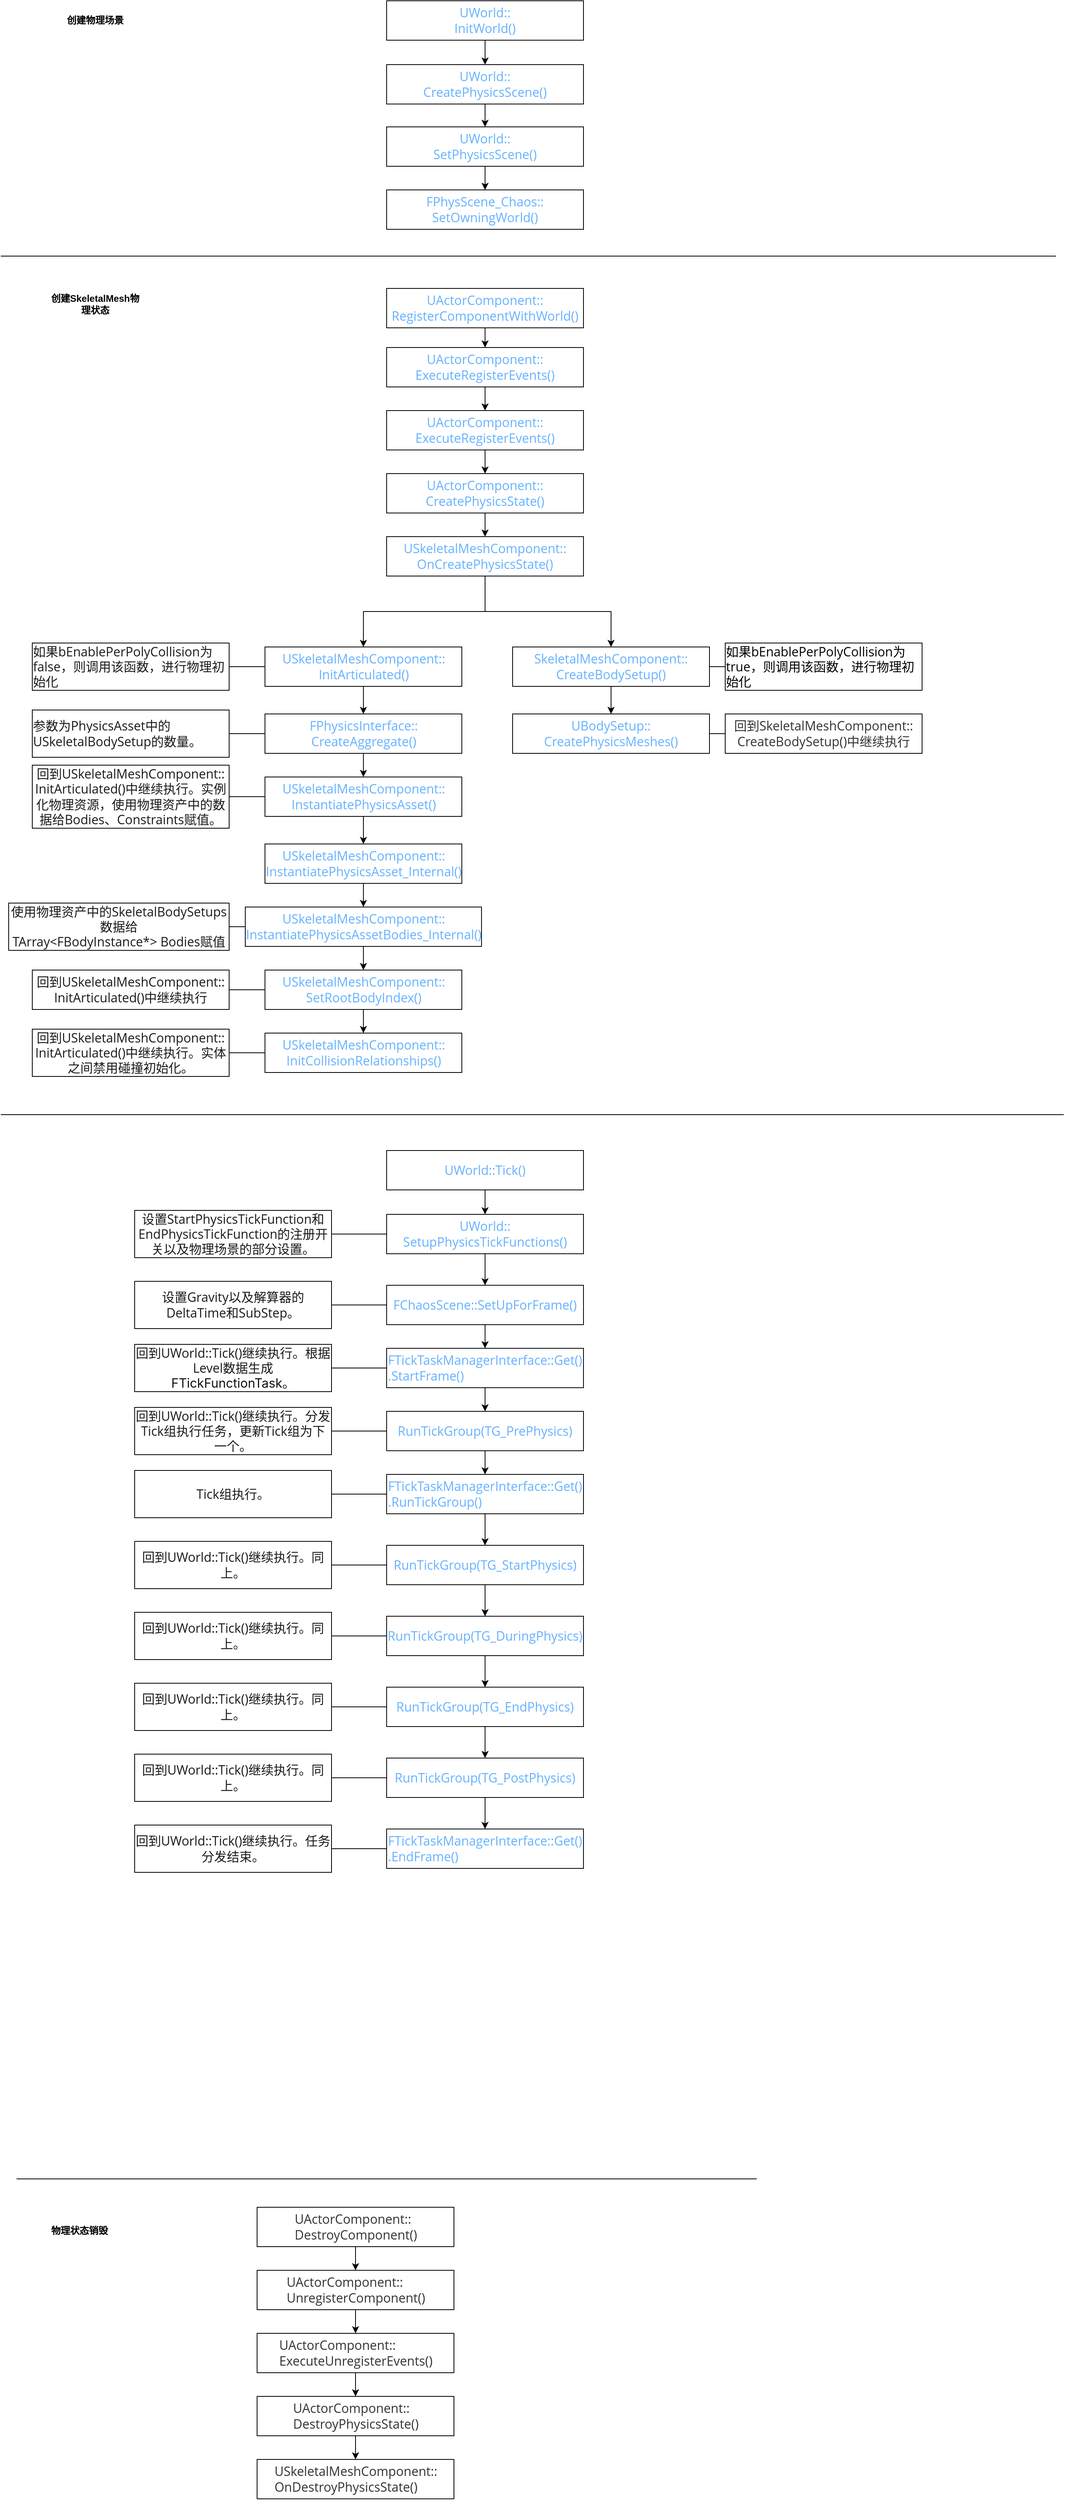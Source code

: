 <mxfile version="20.3.0" type="device"><diagram id="4QJ-qWupNC74GznjWMKf" name="第 1 页"><mxGraphModel dx="1673" dy="2187" grid="1" gridSize="10" guides="1" tooltips="1" connect="1" arrows="1" fold="1" page="1" pageScale="1" pageWidth="827" pageHeight="1169" math="0" shadow="0"><root><mxCell id="0"/><mxCell id="1" parent="0"/><mxCell id="AqJ5QSYFtJOBtOSF8PDv-22" style="edgeStyle=orthogonalEdgeStyle;rounded=0;orthogonalLoop=1;jettySize=auto;html=1;exitX=0.5;exitY=1;exitDx=0;exitDy=0;fontColor=#66B2FF;" parent="1" source="AqJ5QSYFtJOBtOSF8PDv-6" target="AqJ5QSYFtJOBtOSF8PDv-7" edge="1"><mxGeometry relative="1" as="geometry"/></mxCell><mxCell id="AqJ5QSYFtJOBtOSF8PDv-6" value="&lt;span style=&quot;box-sizing: border-box; font-family: &amp;quot;Open Sans&amp;quot;, &amp;quot;Clear Sans&amp;quot;, &amp;quot;Helvetica Neue&amp;quot;, Helvetica, Arial, sans-serif; font-size: 16px; orphans: 4; background-color: rgb(255, 255, 255);&quot; class=&quot;md-plain md-expand&quot;&gt;UActorComponent::&lt;/span&gt;&lt;span style=&quot;box-sizing: border-box; font-family: &amp;quot;Open Sans&amp;quot;, &amp;quot;Clear Sans&amp;quot;, &amp;quot;Helvetica Neue&amp;quot;, Helvetica, Arial, sans-serif; font-size: 16px; orphans: 4; background-color: rgb(255, 255, 255);&quot; class=&quot;md-softbreak&quot;&gt;&lt;br&gt;&lt;/span&gt;&lt;span style=&quot;box-sizing: border-box; font-family: &amp;quot;Open Sans&amp;quot;, &amp;quot;Clear Sans&amp;quot;, &amp;quot;Helvetica Neue&amp;quot;, Helvetica, Arial, sans-serif; font-size: 16px; orphans: 4; background-color: rgb(255, 255, 255);&quot; class=&quot;md-plain md-expand&quot;&gt;RegisterComponentWithWorld()&lt;/span&gt;" style="rounded=0;html=1;whiteSpace=wrap;align=center;fontColor=#66B2FF;" parent="1" vertex="1"><mxGeometry x="500" y="25" width="250" height="50" as="geometry"/></mxCell><mxCell id="AqJ5QSYFtJOBtOSF8PDv-23" style="edgeStyle=orthogonalEdgeStyle;rounded=0;orthogonalLoop=1;jettySize=auto;html=1;exitX=0.5;exitY=1;exitDx=0;exitDy=0;fontColor=#66B2FF;" parent="1" source="AqJ5QSYFtJOBtOSF8PDv-7" target="AqJ5QSYFtJOBtOSF8PDv-8" edge="1"><mxGeometry relative="1" as="geometry"/></mxCell><mxCell id="AqJ5QSYFtJOBtOSF8PDv-7" value="&lt;div style=&quot;orphans: 4;&quot;&gt;&lt;span style=&quot;background-color: initial; font-size: 16px;&quot;&gt;&lt;font face=&quot;Open Sans, Clear Sans, Helvetica Neue, Helvetica, Arial, sans-serif&quot;&gt;UActorComponent::&lt;/font&gt;&lt;/span&gt;&lt;/div&gt;&lt;div style=&quot;orphans: 4;&quot;&gt;&lt;span style=&quot;font-family: &amp;quot;Open Sans&amp;quot;, &amp;quot;Clear Sans&amp;quot;, &amp;quot;Helvetica Neue&amp;quot;, Helvetica, Arial, sans-serif; background-color: initial; font-size: 16px;&quot;&gt;ExecuteRegisterEvents()&lt;/span&gt;&lt;/div&gt;" style="rounded=0;html=1;whiteSpace=wrap;align=center;fontColor=#66B2FF;" parent="1" vertex="1"><mxGeometry x="500" y="100" width="250" height="50" as="geometry"/></mxCell><mxCell id="AqJ5QSYFtJOBtOSF8PDv-24" style="edgeStyle=orthogonalEdgeStyle;rounded=0;orthogonalLoop=1;jettySize=auto;html=1;exitX=0.5;exitY=1;exitDx=0;exitDy=0;fontColor=#66B2FF;" parent="1" source="AqJ5QSYFtJOBtOSF8PDv-8" target="AqJ5QSYFtJOBtOSF8PDv-10" edge="1"><mxGeometry relative="1" as="geometry"/></mxCell><mxCell id="AqJ5QSYFtJOBtOSF8PDv-8" value="&lt;div style=&quot;orphans: 4;&quot;&gt;&lt;span style=&quot;background-color: initial; font-size: 16px;&quot;&gt;&lt;font face=&quot;Open Sans, Clear Sans, Helvetica Neue, Helvetica, Arial, sans-serif&quot;&gt;UActorComponent::&lt;/font&gt;&lt;/span&gt;&lt;/div&gt;&lt;div style=&quot;orphans: 4;&quot;&gt;&lt;span style=&quot;font-family: &amp;quot;Open Sans&amp;quot;, &amp;quot;Clear Sans&amp;quot;, &amp;quot;Helvetica Neue&amp;quot;, Helvetica, Arial, sans-serif; background-color: initial; font-size: 16px;&quot;&gt;ExecuteRegisterEvents()&lt;/span&gt;&lt;/div&gt;" style="rounded=0;html=1;whiteSpace=wrap;align=center;fontColor=#66B2FF;" parent="1" vertex="1"><mxGeometry x="500" y="180" width="250" height="50" as="geometry"/></mxCell><mxCell id="AqJ5QSYFtJOBtOSF8PDv-27" style="edgeStyle=orthogonalEdgeStyle;rounded=0;orthogonalLoop=1;jettySize=auto;html=1;exitX=0.5;exitY=1;exitDx=0;exitDy=0;fontColor=#66B2FF;" parent="1" source="AqJ5QSYFtJOBtOSF8PDv-9" target="AqJ5QSYFtJOBtOSF8PDv-76" edge="1"><mxGeometry relative="1" as="geometry"/></mxCell><mxCell id="AqJ5QSYFtJOBtOSF8PDv-48" style="edgeStyle=none;rounded=0;orthogonalLoop=1;jettySize=auto;html=1;exitX=0;exitY=0.5;exitDx=0;exitDy=0;entryX=1;entryY=0.5;entryDx=0;entryDy=0;endArrow=none;endFill=0;" parent="1" source="AqJ5QSYFtJOBtOSF8PDv-9" target="AqJ5QSYFtJOBtOSF8PDv-74" edge="1"><mxGeometry relative="1" as="geometry"><mxPoint x="70" y="505" as="targetPoint"/></mxGeometry></mxCell><mxCell id="AqJ5QSYFtJOBtOSF8PDv-9" value="&lt;div style=&quot;orphans: 4;&quot;&gt;&lt;font face=&quot;Open Sans, Clear Sans, Helvetica Neue, Helvetica, Arial, sans-serif&quot;&gt;&lt;span style=&quot;font-size: 16px;&quot;&gt;USkeletalMeshComponent::&lt;/span&gt;&lt;/font&gt;&lt;/div&gt;&lt;div style=&quot;orphans: 4;&quot;&gt;&lt;span style=&quot;font-size: 16px; font-family: &amp;quot;Open Sans&amp;quot;, &amp;quot;Clear Sans&amp;quot;, &amp;quot;Helvetica Neue&amp;quot;, Helvetica, Arial, sans-serif; background-color: initial;&quot;&gt;InitArticulated()&lt;/span&gt;&lt;/div&gt;" style="rounded=0;html=1;strokeColor=default;fillColor=default;whiteSpace=wrap;align=center;fontColor=#66B2FF;" parent="1" vertex="1"><mxGeometry x="345.5" y="480" width="250" height="50" as="geometry"/></mxCell><mxCell id="AqJ5QSYFtJOBtOSF8PDv-25" style="edgeStyle=orthogonalEdgeStyle;rounded=0;orthogonalLoop=1;jettySize=auto;html=1;exitX=0.5;exitY=1;exitDx=0;exitDy=0;fontColor=#66B2FF;" parent="1" source="AqJ5QSYFtJOBtOSF8PDv-10" target="AqJ5QSYFtJOBtOSF8PDv-11" edge="1"><mxGeometry relative="1" as="geometry"/></mxCell><mxCell id="AqJ5QSYFtJOBtOSF8PDv-10" value="&lt;div style=&quot;orphans: 4;&quot;&gt;&lt;font face=&quot;Open Sans, Clear Sans, Helvetica Neue, Helvetica, Arial, sans-serif&quot;&gt;&lt;span style=&quot;font-size: 16px;&quot;&gt;UActorComponent::&lt;/span&gt;&lt;/font&gt;&lt;/div&gt;&lt;div style=&quot;orphans: 4;&quot;&gt;&lt;span style=&quot;font-size: 16px; font-family: &amp;quot;Open Sans&amp;quot;, &amp;quot;Clear Sans&amp;quot;, &amp;quot;Helvetica Neue&amp;quot;, Helvetica, Arial, sans-serif; background-color: initial;&quot;&gt;CreatePhysicsState()&lt;/span&gt;&lt;/div&gt;" style="rounded=0;html=1;strokeColor=default;fillColor=default;whiteSpace=wrap;align=center;fontColor=#66B2FF;" parent="1" vertex="1"><mxGeometry x="500" y="260" width="250" height="50" as="geometry"/></mxCell><mxCell id="AqJ5QSYFtJOBtOSF8PDv-51" style="edgeStyle=orthogonalEdgeStyle;rounded=0;orthogonalLoop=1;jettySize=auto;html=1;exitX=0.5;exitY=1;exitDx=0;exitDy=0;endArrow=classic;endFill=1;" parent="1" source="AqJ5QSYFtJOBtOSF8PDv-11" target="AqJ5QSYFtJOBtOSF8PDv-49" edge="1"><mxGeometry relative="1" as="geometry"/></mxCell><mxCell id="AqJ5QSYFtJOBtOSF8PDv-52" style="edgeStyle=orthogonalEdgeStyle;rounded=0;orthogonalLoop=1;jettySize=auto;html=1;exitX=0.5;exitY=1;exitDx=0;exitDy=0;endArrow=classic;endFill=1;" parent="1" source="AqJ5QSYFtJOBtOSF8PDv-11" target="AqJ5QSYFtJOBtOSF8PDv-9" edge="1"><mxGeometry relative="1" as="geometry"/></mxCell><mxCell id="AqJ5QSYFtJOBtOSF8PDv-11" value="&lt;div style=&quot;orphans: 4;&quot;&gt;&lt;font face=&quot;Open Sans, Clear Sans, Helvetica Neue, Helvetica, Arial, sans-serif&quot;&gt;&lt;span style=&quot;font-size: 16px;&quot;&gt;USkeletalMeshComponent::&lt;/span&gt;&lt;/font&gt;&lt;/div&gt;&lt;div style=&quot;orphans: 4;&quot;&gt;&lt;span style=&quot;font-size: 16px; font-family: &amp;quot;Open Sans&amp;quot;, &amp;quot;Clear Sans&amp;quot;, &amp;quot;Helvetica Neue&amp;quot;, Helvetica, Arial, sans-serif; background-color: initial;&quot;&gt;OnCreatePhysicsState()&lt;/span&gt;&lt;/div&gt;" style="rounded=0;html=1;strokeColor=default;fillColor=default;whiteSpace=wrap;labelPosition=center;verticalLabelPosition=middle;align=center;verticalAlign=middle;fontColor=#66B2FF;" parent="1" vertex="1"><mxGeometry x="500" y="340" width="250" height="50" as="geometry"/></mxCell><mxCell id="AqJ5QSYFtJOBtOSF8PDv-12" value="&lt;div style=&quot;orphans: 4;&quot;&gt;&lt;span style=&quot;background-color: initial; font-size: 16px;&quot;&gt;&lt;font face=&quot;Open Sans, Clear Sans, Helvetica Neue, Helvetica, Arial, sans-serif&quot;&gt;USkeletalMeshComponent::&lt;/font&gt;&lt;/span&gt;&lt;/div&gt;&lt;div style=&quot;orphans: 4;&quot;&gt;&lt;span style=&quot;background-color: initial; font-size: 16px;&quot;&gt;&lt;font face=&quot;Open Sans, Clear Sans, Helvetica Neue, Helvetica, Arial, sans-serif&quot;&gt;InstantiatePhysicsAsset&lt;/font&gt;&lt;/span&gt;&lt;span style=&quot;background-color: initial; font-family: &amp;quot;Open Sans&amp;quot;, &amp;quot;Clear Sans&amp;quot;, &amp;quot;Helvetica Neue&amp;quot;, Helvetica, Arial, sans-serif; font-size: 16px;&quot;&gt;()&lt;/span&gt;&lt;/div&gt;" style="rounded=0;html=1;strokeColor=default;fillColor=default;whiteSpace=wrap;align=center;fontColor=#66B2FF;" parent="1" vertex="1"><mxGeometry x="345.5" y="645" width="250" height="50" as="geometry"/></mxCell><mxCell id="AqJ5QSYFtJOBtOSF8PDv-31" style="rounded=0;orthogonalLoop=1;jettySize=auto;html=1;exitX=0;exitY=0.5;exitDx=0;exitDy=0;endArrow=none;endFill=0;" parent="1" source="AqJ5QSYFtJOBtOSF8PDv-13" target="AqJ5QSYFtJOBtOSF8PDv-21" edge="1"><mxGeometry relative="1" as="geometry"/></mxCell><mxCell id="AqJ5QSYFtJOBtOSF8PDv-13" value="&lt;div style=&quot;orphans: 4;&quot;&gt;&lt;font face=&quot;Open Sans, Clear Sans, Helvetica Neue, Helvetica, Arial, sans-serif&quot;&gt;&lt;span style=&quot;font-size: 16px;&quot;&gt;USkeletalMeshComponent::&lt;/span&gt;&lt;/font&gt;&lt;/div&gt;&lt;div style=&quot;orphans: 4;&quot;&gt;&lt;font face=&quot;Open Sans, Clear Sans, Helvetica Neue, Helvetica, Arial, sans-serif&quot;&gt;&lt;span style=&quot;font-size: 16px;&quot;&gt;InitCollisionRelationships()&lt;/span&gt;&lt;/font&gt;&lt;br&gt;&lt;/div&gt;" style="rounded=0;html=1;strokeColor=default;fillColor=default;whiteSpace=wrap;align=center;fontColor=#66B2FF;" parent="1" vertex="1"><mxGeometry x="345.5" y="970" width="250" height="50" as="geometry"/></mxCell><mxCell id="AqJ5QSYFtJOBtOSF8PDv-29" style="edgeStyle=orthogonalEdgeStyle;rounded=0;orthogonalLoop=1;jettySize=auto;html=1;exitX=0.5;exitY=1;exitDx=0;exitDy=0;fontColor=#66B2FF;" parent="1" source="AqJ5QSYFtJOBtOSF8PDv-14" target="AqJ5QSYFtJOBtOSF8PDv-13" edge="1"><mxGeometry relative="1" as="geometry"/></mxCell><mxCell id="AqJ5QSYFtJOBtOSF8PDv-30" style="rounded=0;orthogonalLoop=1;jettySize=auto;html=1;exitX=0;exitY=0.5;exitDx=0;exitDy=0;endArrow=none;endFill=0;" parent="1" source="AqJ5QSYFtJOBtOSF8PDv-14" target="AqJ5QSYFtJOBtOSF8PDv-19" edge="1"><mxGeometry relative="1" as="geometry"/></mxCell><mxCell id="AqJ5QSYFtJOBtOSF8PDv-14" value="&lt;div style=&quot;orphans: 4;&quot;&gt;&lt;font face=&quot;Open Sans, Clear Sans, Helvetica Neue, Helvetica, Arial, sans-serif&quot;&gt;&lt;span style=&quot;font-size: 16px;&quot;&gt;USkeletalMeshComponent::&lt;/span&gt;&lt;/font&gt;&lt;/div&gt;&lt;div style=&quot;orphans: 4;&quot;&gt;&lt;font face=&quot;Open Sans, Clear Sans, Helvetica Neue, Helvetica, Arial, sans-serif&quot;&gt;&lt;span style=&quot;font-size: 16px;&quot;&gt;SetRootBodyIndex()&lt;/span&gt;&lt;/font&gt;&lt;br&gt;&lt;/div&gt;" style="rounded=0;html=1;strokeColor=default;fillColor=default;whiteSpace=wrap;align=center;fontColor=#66B2FF;" parent="1" vertex="1"><mxGeometry x="345.5" y="890" width="250" height="50" as="geometry"/></mxCell><mxCell id="AqJ5QSYFtJOBtOSF8PDv-19" value="&lt;span style=&quot;orphans: 4; text-align: start; background-color: initial;&quot;&gt;&lt;font style=&quot;&quot; face=&quot;Open Sans, Clear Sans, Helvetica Neue, Helvetica, Arial, sans-serif&quot;&gt;&lt;span style=&quot;font-size: 16px;&quot;&gt;回到USkeletalMeshComponent::&lt;br&gt;InitArticulated()&lt;/span&gt;&lt;/font&gt;&lt;/span&gt;&lt;span style=&quot;orphans: 4; text-align: start; background-color: initial; font-size: 16px; font-family: &amp;quot;Open Sans&amp;quot;, &amp;quot;Clear Sans&amp;quot;, &amp;quot;Helvetica Neue&amp;quot;, Helvetica, Arial, sans-serif;&quot;&gt;中继续执行&lt;/span&gt;" style="rounded=0;whiteSpace=wrap;html=1;fontColor=#1A1A1A;" parent="1" vertex="1"><mxGeometry x="50" y="890" width="250" height="50" as="geometry"/></mxCell><mxCell id="AqJ5QSYFtJOBtOSF8PDv-21" value="&lt;span style=&quot;orphans: 4; text-align: start; background-color: initial;&quot;&gt;&lt;font style=&quot;&quot; face=&quot;Open Sans, Clear Sans, Helvetica Neue, Helvetica, Arial, sans-serif&quot;&gt;&lt;span style=&quot;font-size: 16px;&quot;&gt;回到USkeletalMeshComponent::&lt;br&gt;InitArticulated()&lt;/span&gt;&lt;/font&gt;&lt;/span&gt;&lt;span style=&quot;orphans: 4; text-align: start; background-color: initial; font-size: 16px; font-family: &amp;quot;Open Sans&amp;quot;, &amp;quot;Clear Sans&amp;quot;, &amp;quot;Helvetica Neue&amp;quot;, Helvetica, Arial, sans-serif;&quot;&gt;中继续执行。实体之间禁用碰撞初始化。&lt;/span&gt;" style="rounded=0;whiteSpace=wrap;html=1;fontColor=#1A1A1A;" parent="1" vertex="1"><mxGeometry x="50" y="965" width="250" height="60" as="geometry"/></mxCell><mxCell id="AqJ5QSYFtJOBtOSF8PDv-32" value="创建SkeletalMesh物理状态" style="text;html=1;strokeColor=none;fillColor=none;align=center;verticalAlign=middle;whiteSpace=wrap;rounded=0;fontStyle=1" parent="1" vertex="1"><mxGeometry x="70" y="25" width="120" height="40" as="geometry"/></mxCell><mxCell id="AqJ5QSYFtJOBtOSF8PDv-34" value="" style="line;strokeWidth=1;fillColor=none;align=left;verticalAlign=middle;spacingTop=-1;spacingLeft=3;spacingRight=3;rotatable=0;labelPosition=right;points=[];portConstraint=eastwest;strokeColor=inherit;labelBackgroundColor=none;" parent="1" vertex="1"><mxGeometry x="30" y="2420" width="940" height="8" as="geometry"/></mxCell><mxCell id="AqJ5QSYFtJOBtOSF8PDv-41" style="edgeStyle=none;rounded=0;orthogonalLoop=1;jettySize=auto;html=1;exitX=0.5;exitY=1;exitDx=0;exitDy=0;endArrow=classic;endFill=1;" parent="1" source="AqJ5QSYFtJOBtOSF8PDv-35" target="AqJ5QSYFtJOBtOSF8PDv-36" edge="1"><mxGeometry relative="1" as="geometry"/></mxCell><mxCell id="AqJ5QSYFtJOBtOSF8PDv-35" value="&lt;div style=&quot;orphans: 4; text-align: start;&quot;&gt;&lt;font face=&quot;Open Sans, Clear Sans, Helvetica Neue, Helvetica, Arial, sans-serif&quot; color=&quot;#333333&quot;&gt;&lt;span style=&quot;font-size: 16px;&quot;&gt;UActorComponent::&lt;/span&gt;&lt;/font&gt;&lt;/div&gt;&lt;div style=&quot;orphans: 4; text-align: start;&quot;&gt;&lt;font face=&quot;Open Sans, Clear Sans, Helvetica Neue, Helvetica, Arial, sans-serif&quot; color=&quot;#333333&quot;&gt;&lt;span style=&quot;font-size: 16px;&quot;&gt;DestroyComponent()&lt;/span&gt;&lt;/font&gt;&lt;br&gt;&lt;/div&gt;" style="rounded=0;html=1;strokeColor=default;fillColor=default;whiteSpace=wrap;" parent="1" vertex="1"><mxGeometry x="335.5" y="2460" width="250" height="50" as="geometry"/></mxCell><mxCell id="AqJ5QSYFtJOBtOSF8PDv-42" style="edgeStyle=none;rounded=0;orthogonalLoop=1;jettySize=auto;html=1;exitX=0.5;exitY=1;exitDx=0;exitDy=0;entryX=0.5;entryY=0;entryDx=0;entryDy=0;endArrow=classic;endFill=1;" parent="1" source="AqJ5QSYFtJOBtOSF8PDv-36" target="AqJ5QSYFtJOBtOSF8PDv-38" edge="1"><mxGeometry relative="1" as="geometry"/></mxCell><mxCell id="AqJ5QSYFtJOBtOSF8PDv-36" value="&lt;div style=&quot;orphans: 4; text-align: start;&quot;&gt;&lt;font face=&quot;Open Sans, Clear Sans, Helvetica Neue, Helvetica, Arial, sans-serif&quot; color=&quot;#333333&quot;&gt;&lt;span style=&quot;font-size: 16px;&quot;&gt;UActorComponent::&lt;/span&gt;&lt;/font&gt;&lt;/div&gt;&lt;div style=&quot;orphans: 4; text-align: start;&quot;&gt;&lt;font face=&quot;Open Sans, Clear Sans, Helvetica Neue, Helvetica, Arial, sans-serif&quot; color=&quot;#333333&quot;&gt;&lt;span style=&quot;font-size: 16px;&quot;&gt;UnregisterComponent()&lt;/span&gt;&lt;/font&gt;&lt;br&gt;&lt;/div&gt;" style="rounded=0;html=1;strokeColor=default;fillColor=default;whiteSpace=wrap;" parent="1" vertex="1"><mxGeometry x="335.5" y="2540" width="250" height="50" as="geometry"/></mxCell><mxCell id="AqJ5QSYFtJOBtOSF8PDv-44" style="edgeStyle=none;rounded=0;orthogonalLoop=1;jettySize=auto;html=1;exitX=0.5;exitY=1;exitDx=0;exitDy=0;entryX=0.5;entryY=0;entryDx=0;entryDy=0;endArrow=classic;endFill=1;" parent="1" source="AqJ5QSYFtJOBtOSF8PDv-37" target="AqJ5QSYFtJOBtOSF8PDv-39" edge="1"><mxGeometry relative="1" as="geometry"/></mxCell><mxCell id="AqJ5QSYFtJOBtOSF8PDv-37" value="&lt;div style=&quot;orphans: 4; text-align: start;&quot;&gt;&lt;font face=&quot;Open Sans, Clear Sans, Helvetica Neue, Helvetica, Arial, sans-serif&quot; color=&quot;#333333&quot;&gt;&lt;span style=&quot;font-size: 16px;&quot;&gt;UActorComponent::&lt;/span&gt;&lt;/font&gt;&lt;/div&gt;&lt;div style=&quot;orphans: 4; text-align: start;&quot;&gt;&lt;font face=&quot;Open Sans, Clear Sans, Helvetica Neue, Helvetica, Arial, sans-serif&quot; color=&quot;#333333&quot;&gt;&lt;span style=&quot;font-size: 16px;&quot;&gt;DestroyPhysicsState()&lt;/span&gt;&lt;/font&gt;&lt;br&gt;&lt;/div&gt;" style="rounded=0;html=1;strokeColor=default;fillColor=default;whiteSpace=wrap;" parent="1" vertex="1"><mxGeometry x="335.5" y="2700" width="250" height="50" as="geometry"/></mxCell><mxCell id="AqJ5QSYFtJOBtOSF8PDv-43" style="edgeStyle=none;rounded=0;orthogonalLoop=1;jettySize=auto;html=1;exitX=0.5;exitY=1;exitDx=0;exitDy=0;endArrow=classic;endFill=1;" parent="1" source="AqJ5QSYFtJOBtOSF8PDv-38" target="AqJ5QSYFtJOBtOSF8PDv-37" edge="1"><mxGeometry relative="1" as="geometry"/></mxCell><mxCell id="AqJ5QSYFtJOBtOSF8PDv-38" value="&lt;div style=&quot;orphans: 4; text-align: start;&quot;&gt;&lt;font face=&quot;Open Sans, Clear Sans, Helvetica Neue, Helvetica, Arial, sans-serif&quot; color=&quot;#333333&quot;&gt;&lt;span style=&quot;font-size: 16px;&quot;&gt;UActorComponent::&lt;/span&gt;&lt;/font&gt;&lt;/div&gt;&lt;div style=&quot;orphans: 4; text-align: start;&quot;&gt;&lt;font face=&quot;Open Sans, Clear Sans, Helvetica Neue, Helvetica, Arial, sans-serif&quot; color=&quot;#333333&quot;&gt;&lt;span style=&quot;font-size: 16px;&quot;&gt;ExecuteUnregisterEvents()&lt;/span&gt;&lt;/font&gt;&lt;br&gt;&lt;/div&gt;" style="rounded=0;html=1;strokeColor=default;fillColor=default;whiteSpace=wrap;" parent="1" vertex="1"><mxGeometry x="335.5" y="2620" width="250" height="50" as="geometry"/></mxCell><mxCell id="AqJ5QSYFtJOBtOSF8PDv-39" value="&lt;div style=&quot;orphans: 4; text-align: start;&quot;&gt;&lt;font face=&quot;Open Sans, Clear Sans, Helvetica Neue, Helvetica, Arial, sans-serif&quot; color=&quot;#333333&quot;&gt;&lt;span style=&quot;font-size: 16px;&quot;&gt;USkeletalMeshComponent::&lt;/span&gt;&lt;/font&gt;&lt;/div&gt;&lt;div style=&quot;orphans: 4; text-align: start;&quot;&gt;&lt;font face=&quot;Open Sans, Clear Sans, Helvetica Neue, Helvetica, Arial, sans-serif&quot; color=&quot;#333333&quot;&gt;&lt;span style=&quot;font-size: 16px;&quot;&gt;OnDestroyPhysicsState()&lt;/span&gt;&lt;/font&gt;&lt;br&gt;&lt;/div&gt;" style="rounded=0;html=1;strokeColor=default;fillColor=default;whiteSpace=wrap;" parent="1" vertex="1"><mxGeometry x="335.5" y="2780" width="250" height="50" as="geometry"/></mxCell><mxCell id="AqJ5QSYFtJOBtOSF8PDv-45" value="物理状态销毁" style="text;html=1;strokeColor=none;fillColor=none;align=center;verticalAlign=middle;whiteSpace=wrap;rounded=0;fontStyle=1" parent="1" vertex="1"><mxGeometry x="50" y="2470" width="120" height="40" as="geometry"/></mxCell><mxCell id="AqJ5QSYFtJOBtOSF8PDv-55" style="edgeStyle=orthogonalEdgeStyle;rounded=0;orthogonalLoop=1;jettySize=auto;html=1;exitX=0.5;exitY=1;exitDx=0;exitDy=0;entryX=0.5;entryY=0;entryDx=0;entryDy=0;endArrow=classic;endFill=1;fontColor=#66B2FF;" parent="1" source="AqJ5QSYFtJOBtOSF8PDv-49" target="AqJ5QSYFtJOBtOSF8PDv-53" edge="1"><mxGeometry relative="1" as="geometry"/></mxCell><mxCell id="AqJ5QSYFtJOBtOSF8PDv-58" style="edgeStyle=none;rounded=0;orthogonalLoop=1;jettySize=auto;html=1;exitX=1;exitY=0.5;exitDx=0;exitDy=0;endArrow=none;endFill=0;" parent="1" source="AqJ5QSYFtJOBtOSF8PDv-49" target="AqJ5QSYFtJOBtOSF8PDv-75" edge="1"><mxGeometry relative="1" as="geometry"><mxPoint x="930" y="505" as="targetPoint"/></mxGeometry></mxCell><mxCell id="AqJ5QSYFtJOBtOSF8PDv-49" value="&lt;div style=&quot;orphans: 4;&quot;&gt;&lt;font face=&quot;Open Sans, Clear Sans, Helvetica Neue, Helvetica, Arial, sans-serif&quot;&gt;&lt;span style=&quot;font-size: 16px;&quot;&gt;SkeletalMeshComponent::&lt;/span&gt;&lt;/font&gt;&lt;/div&gt;&lt;div style=&quot;orphans: 4;&quot;&gt;&lt;font face=&quot;Open Sans, Clear Sans, Helvetica Neue, Helvetica, Arial, sans-serif&quot;&gt;&lt;span style=&quot;font-size: 16px;&quot;&gt;CreateBodySetup()&lt;/span&gt;&lt;/font&gt;&lt;br&gt;&lt;/div&gt;" style="rounded=0;html=1;strokeColor=default;fillColor=default;whiteSpace=wrap;align=center;fontColor=#66B2FF;" parent="1" vertex="1"><mxGeometry x="660" y="480" width="250" height="50" as="geometry"/></mxCell><mxCell id="AqJ5QSYFtJOBtOSF8PDv-56" style="edgeStyle=orthogonalEdgeStyle;rounded=0;orthogonalLoop=1;jettySize=auto;html=1;exitX=1;exitY=0.5;exitDx=0;exitDy=0;entryX=0;entryY=0.5;entryDx=0;entryDy=0;endArrow=none;endFill=0;" parent="1" source="AqJ5QSYFtJOBtOSF8PDv-53" target="AqJ5QSYFtJOBtOSF8PDv-54" edge="1"><mxGeometry relative="1" as="geometry"/></mxCell><mxCell id="AqJ5QSYFtJOBtOSF8PDv-53" value="&lt;div style=&quot;orphans: 4;&quot;&gt;&lt;font face=&quot;Open Sans, Clear Sans, Helvetica Neue, Helvetica, Arial, sans-serif&quot;&gt;&lt;span style=&quot;font-size: 16px;&quot;&gt;UBodySetup::&lt;/span&gt;&lt;/font&gt;&lt;/div&gt;&lt;div style=&quot;orphans: 4;&quot;&gt;&lt;font face=&quot;Open Sans, Clear Sans, Helvetica Neue, Helvetica, Arial, sans-serif&quot;&gt;&lt;span style=&quot;font-size: 16px;&quot;&gt;CreatePhysicsMeshes()&lt;/span&gt;&lt;/font&gt;&lt;br&gt;&lt;/div&gt;" style="rounded=0;html=1;strokeColor=default;fillColor=default;whiteSpace=wrap;align=center;fontColor=#66B2FF;" parent="1" vertex="1"><mxGeometry x="660" y="565" width="250" height="50" as="geometry"/></mxCell><mxCell id="AqJ5QSYFtJOBtOSF8PDv-54" value="&lt;span style=&quot;orphans: 4; text-align: start; background-color: initial;&quot;&gt;&lt;font style=&quot;&quot; face=&quot;Open Sans, Clear Sans, Helvetica Neue, Helvetica, Arial, sans-serif&quot; color=&quot;#333333&quot;&gt;&lt;span style=&quot;font-size: 16px;&quot;&gt;回到&lt;/span&gt;&lt;/font&gt;&lt;/span&gt;&lt;span style=&quot;font-size: 16px; color: rgb(51, 51, 51); font-family: &amp;quot;Open Sans&amp;quot;, &amp;quot;Clear Sans&amp;quot;, &amp;quot;Helvetica Neue&amp;quot;, Helvetica, Arial, sans-serif; orphans: 4; text-align: start; background-color: initial;&quot;&gt;SkeletalMeshComponent::&lt;/span&gt;&lt;span style=&quot;orphans: 4; text-align: start; background-color: initial;&quot;&gt;&lt;font style=&quot;&quot; face=&quot;Open Sans, Clear Sans, Helvetica Neue, Helvetica, Arial, sans-serif&quot; color=&quot;#333333&quot;&gt;&lt;span style=&quot;font-size: 16px;&quot;&gt;&lt;br&gt;&lt;/span&gt;&lt;/font&gt;&lt;/span&gt;&lt;span style=&quot;font-size: 16px; color: rgb(51, 51, 51); font-family: &amp;quot;Open Sans&amp;quot;, &amp;quot;Clear Sans&amp;quot;, &amp;quot;Helvetica Neue&amp;quot;, Helvetica, Arial, sans-serif; orphans: 4; text-align: start; background-color: initial;&quot;&gt;CreateBodySetup()&lt;/span&gt;&lt;span style=&quot;orphans: 4; text-align: start; background-color: initial; font-size: 16px; color: rgb(51, 51, 51); font-family: &amp;quot;Open Sans&amp;quot;, &amp;quot;Clear Sans&amp;quot;, &amp;quot;Helvetica Neue&amp;quot;, Helvetica, Arial, sans-serif;&quot;&gt;中继续执行&lt;/span&gt;" style="rounded=0;whiteSpace=wrap;html=1;" parent="1" vertex="1"><mxGeometry x="930" y="565" width="250" height="50" as="geometry"/></mxCell><mxCell id="AqJ5QSYFtJOBtOSF8PDv-63" style="edgeStyle=none;rounded=0;orthogonalLoop=1;jettySize=auto;html=1;exitX=0.5;exitY=1;exitDx=0;exitDy=0;endArrow=classic;endFill=1;fontColor=#66B2FF;" parent="1" source="AqJ5QSYFtJOBtOSF8PDv-59" target="AqJ5QSYFtJOBtOSF8PDv-60" edge="1"><mxGeometry relative="1" as="geometry"/></mxCell><mxCell id="AqJ5QSYFtJOBtOSF8PDv-59" value="&lt;div style=&quot;orphans: 4;&quot;&gt;&lt;span style=&quot;background-color: initial; font-size: 16px;&quot;&gt;&lt;font face=&quot;Open Sans, Clear Sans, Helvetica Neue, Helvetica, Arial, sans-serif&quot;&gt;UWorld::&lt;/font&gt;&lt;/span&gt;&lt;/div&gt;&lt;div style=&quot;orphans: 4;&quot;&gt;&lt;span style=&quot;background-color: initial; font-size: 16px;&quot;&gt;&lt;font face=&quot;Open Sans, Clear Sans, Helvetica Neue, Helvetica, Arial, sans-serif&quot;&gt;InitWorld()&lt;/font&gt;&lt;/span&gt;&lt;/div&gt;" style="rounded=0;html=1;whiteSpace=wrap;align=center;fontColor=#66B2FF;" parent="1" vertex="1"><mxGeometry x="500" y="-340" width="250" height="50" as="geometry"/></mxCell><mxCell id="AqJ5QSYFtJOBtOSF8PDv-65" style="edgeStyle=none;rounded=0;orthogonalLoop=1;jettySize=auto;html=1;exitX=0.5;exitY=1;exitDx=0;exitDy=0;endArrow=classic;endFill=1;fontColor=#66B2FF;" parent="1" source="AqJ5QSYFtJOBtOSF8PDv-60" target="AqJ5QSYFtJOBtOSF8PDv-61" edge="1"><mxGeometry relative="1" as="geometry"/></mxCell><mxCell id="AqJ5QSYFtJOBtOSF8PDv-60" value="&lt;div style=&quot;orphans: 4;&quot;&gt;&lt;font face=&quot;Open Sans, Clear Sans, Helvetica Neue, Helvetica, Arial, sans-serif&quot;&gt;&lt;span style=&quot;font-size: 16px;&quot;&gt;UWorld::&lt;/span&gt;&lt;/font&gt;&lt;/div&gt;&lt;div style=&quot;orphans: 4;&quot;&gt;&lt;font face=&quot;Open Sans, Clear Sans, Helvetica Neue, Helvetica, Arial, sans-serif&quot;&gt;&lt;span style=&quot;font-size: 16px;&quot;&gt;CreatePhysicsScene()&lt;/span&gt;&lt;/font&gt;&lt;br&gt;&lt;/div&gt;" style="rounded=0;html=1;whiteSpace=wrap;align=center;fontColor=#66B2FF;" parent="1" vertex="1"><mxGeometry x="500" y="-259" width="250" height="50" as="geometry"/></mxCell><mxCell id="AqJ5QSYFtJOBtOSF8PDv-68" style="edgeStyle=none;rounded=0;orthogonalLoop=1;jettySize=auto;html=1;exitX=0.5;exitY=1;exitDx=0;exitDy=0;entryX=0.5;entryY=0;entryDx=0;entryDy=0;endArrow=classic;endFill=1;fontColor=#66B2FF;" parent="1" source="AqJ5QSYFtJOBtOSF8PDv-61" target="AqJ5QSYFtJOBtOSF8PDv-62" edge="1"><mxGeometry relative="1" as="geometry"/></mxCell><mxCell id="AqJ5QSYFtJOBtOSF8PDv-61" value="&lt;div style=&quot;orphans: 4;&quot;&gt;&lt;font face=&quot;Open Sans, Clear Sans, Helvetica Neue, Helvetica, Arial, sans-serif&quot;&gt;&lt;span style=&quot;font-size: 16px;&quot;&gt;UWorld::&lt;/span&gt;&lt;/font&gt;&lt;/div&gt;&lt;div style=&quot;orphans: 4;&quot;&gt;&lt;font face=&quot;Open Sans, Clear Sans, Helvetica Neue, Helvetica, Arial, sans-serif&quot;&gt;&lt;span style=&quot;font-size: 16px;&quot;&gt;SetPhysicsScene()&lt;/span&gt;&lt;/font&gt;&lt;br&gt;&lt;/div&gt;" style="rounded=0;html=1;whiteSpace=wrap;align=center;fontColor=#66B2FF;" parent="1" vertex="1"><mxGeometry x="500" y="-180" width="250" height="50" as="geometry"/></mxCell><mxCell id="AqJ5QSYFtJOBtOSF8PDv-62" value="&lt;div style=&quot;orphans: 4;&quot;&gt;&lt;font face=&quot;Open Sans, Clear Sans, Helvetica Neue, Helvetica, Arial, sans-serif&quot;&gt;&lt;span style=&quot;font-size: 16px;&quot;&gt;FPhysScene_Chaos::&lt;/span&gt;&lt;/font&gt;&lt;/div&gt;&lt;div style=&quot;orphans: 4;&quot;&gt;&lt;font face=&quot;Open Sans, Clear Sans, Helvetica Neue, Helvetica, Arial, sans-serif&quot;&gt;&lt;span style=&quot;font-size: 16px;&quot;&gt;SetOwningWorld()&lt;/span&gt;&lt;/font&gt;&lt;br&gt;&lt;/div&gt;" style="rounded=0;html=1;whiteSpace=wrap;align=center;fontColor=#66B2FF;" parent="1" vertex="1"><mxGeometry x="500" y="-100" width="250" height="50" as="geometry"/></mxCell><mxCell id="AqJ5QSYFtJOBtOSF8PDv-69" value="" style="line;strokeWidth=1;fillColor=none;align=left;verticalAlign=middle;spacingTop=-1;spacingLeft=3;spacingRight=3;rotatable=0;labelPosition=right;points=[];portConstraint=eastwest;strokeColor=inherit;labelBackgroundColor=none;" parent="1" vertex="1"><mxGeometry x="10" y="-20" width="1340" height="8" as="geometry"/></mxCell><mxCell id="AqJ5QSYFtJOBtOSF8PDv-70" value="创建物理场景" style="text;html=1;strokeColor=none;fillColor=none;align=center;verticalAlign=middle;whiteSpace=wrap;rounded=0;fontStyle=1" parent="1" vertex="1"><mxGeometry x="70" y="-335" width="120" height="40" as="geometry"/></mxCell><mxCell id="AqJ5QSYFtJOBtOSF8PDv-73" style="edgeStyle=none;rounded=0;orthogonalLoop=1;jettySize=auto;html=1;exitX=1;exitY=0.5;exitDx=0;exitDy=0;entryX=0;entryY=0.5;entryDx=0;entryDy=0;endArrow=none;endFill=0;" parent="1" source="AqJ5QSYFtJOBtOSF8PDv-72" target="AqJ5QSYFtJOBtOSF8PDv-12" edge="1"><mxGeometry relative="1" as="geometry"/></mxCell><mxCell id="AqJ5QSYFtJOBtOSF8PDv-72" value="&lt;span style=&quot;background-color: initial; orphans: 4; text-align: start;&quot;&gt;&lt;font face=&quot;Open Sans, Clear Sans, Helvetica Neue, Helvetica, Arial, sans-serif&quot;&gt;&lt;span style=&quot;font-size: 16px;&quot;&gt;回到USkeletalMeshComponent::&lt;br&gt;InitArticulated()&lt;/span&gt;&lt;/font&gt;&lt;/span&gt;&lt;span style=&quot;background-color: initial; orphans: 4; text-align: start; font-size: 16px; font-family: &amp;quot;Open Sans&amp;quot;, &amp;quot;Clear Sans&amp;quot;, &amp;quot;Helvetica Neue&amp;quot;, Helvetica, Arial, sans-serif;&quot;&gt;中继续执行。&lt;/span&gt;&lt;span style=&quot;font-family: &amp;quot;Open Sans&amp;quot;, &amp;quot;Clear Sans&amp;quot;, &amp;quot;Helvetica Neue&amp;quot;, Helvetica, Arial, sans-serif; background-color: initial; font-size: 16px; orphans: 4; text-align: start;&quot;&gt;实例化物理资源，使用物理资产中的数据给Bodies、Constraints赋值。&lt;/span&gt;&lt;span style=&quot;background-color: initial; orphans: 4; text-align: start; font-size: 16px; font-family: &amp;quot;Open Sans&amp;quot;, &amp;quot;Clear Sans&amp;quot;, &amp;quot;Helvetica Neue&amp;quot;, Helvetica, Arial, sans-serif;&quot;&gt;&lt;br&gt;&lt;/span&gt;" style="rounded=0;whiteSpace=wrap;html=1;fontColor=#1A1A1A;" parent="1" vertex="1"><mxGeometry x="50" y="630" width="250" height="80" as="geometry"/></mxCell><mxCell id="AqJ5QSYFtJOBtOSF8PDv-74" value="&lt;div style=&quot;orphans: 4; text-align: start;&quot;&gt;&lt;span style=&quot;background-color: initial; font-size: 16px;&quot;&gt;&lt;font face=&quot;Open Sans, Clear Sans, Helvetica Neue, Helvetica, Arial, sans-serif&quot;&gt;如果bEnablePerPolyCollision为false，则调用该函数，进行物理初始化&lt;/font&gt;&lt;/span&gt;&lt;/div&gt;" style="rounded=0;whiteSpace=wrap;html=1;fontColor=#1A1A1A;" parent="1" vertex="1"><mxGeometry x="50" y="475" width="250" height="60" as="geometry"/></mxCell><mxCell id="AqJ5QSYFtJOBtOSF8PDv-75" value="&lt;div style=&quot;orphans: 4; text-align: start;&quot;&gt;&lt;span style=&quot;background-color: initial; font-size: 16px;&quot;&gt;&lt;font face=&quot;Open Sans, Clear Sans, Helvetica Neue, Helvetica, Arial, sans-serif&quot;&gt;如果bEnablePerPolyCollision为true，则调用该函数，进行物理初始化&lt;/font&gt;&lt;/span&gt;&lt;/div&gt;" style="rounded=0;whiteSpace=wrap;html=1;" parent="1" vertex="1"><mxGeometry x="930" y="475" width="250" height="60" as="geometry"/></mxCell><mxCell id="AqJ5QSYFtJOBtOSF8PDv-77" style="edgeStyle=none;rounded=0;orthogonalLoop=1;jettySize=auto;html=1;exitX=0.5;exitY=1;exitDx=0;exitDy=0;endArrow=classic;endFill=1;fontColor=#66B2FF;" parent="1" source="AqJ5QSYFtJOBtOSF8PDv-76" target="AqJ5QSYFtJOBtOSF8PDv-12" edge="1"><mxGeometry relative="1" as="geometry"/></mxCell><mxCell id="AqJ5QSYFtJOBtOSF8PDv-76" value="&lt;div style=&quot;orphans: 4;&quot;&gt;&lt;font face=&quot;Open Sans, Clear Sans, Helvetica Neue, Helvetica, Arial, sans-serif&quot;&gt;&lt;span style=&quot;font-size: 16px;&quot;&gt;FPhysicsInterface::&lt;/span&gt;&lt;/font&gt;&lt;/div&gt;&lt;div style=&quot;orphans: 4;&quot;&gt;&lt;font face=&quot;Open Sans, Clear Sans, Helvetica Neue, Helvetica, Arial, sans-serif&quot;&gt;&lt;span style=&quot;font-size: 16px;&quot;&gt;CreateAggregate()&lt;/span&gt;&lt;/font&gt;&lt;br&gt;&lt;/div&gt;" style="rounded=0;html=1;strokeColor=default;fillColor=default;whiteSpace=wrap;align=center;fontColor=#66B2FF;" parent="1" vertex="1"><mxGeometry x="345.5" y="565" width="250" height="50" as="geometry"/></mxCell><mxCell id="AqJ5QSYFtJOBtOSF8PDv-79" style="edgeStyle=none;rounded=0;orthogonalLoop=1;jettySize=auto;html=1;exitX=1;exitY=0.5;exitDx=0;exitDy=0;entryX=0;entryY=0.5;entryDx=0;entryDy=0;endArrow=none;endFill=0;" parent="1" source="AqJ5QSYFtJOBtOSF8PDv-78" target="AqJ5QSYFtJOBtOSF8PDv-76" edge="1"><mxGeometry relative="1" as="geometry"/></mxCell><mxCell id="AqJ5QSYFtJOBtOSF8PDv-78" value="&lt;div style=&quot;orphans: 4; text-align: start;&quot;&gt;&lt;span style=&quot;font-family: &amp;quot;Open Sans&amp;quot;, &amp;quot;Clear Sans&amp;quot;, &amp;quot;Helvetica Neue&amp;quot;, Helvetica, Arial, sans-serif; font-size: 16px; background-color: rgb(255, 255, 255);&quot;&gt;参数为PhysicsAsset中的USkeletalBodySetup的数量。&lt;/span&gt;&lt;br&gt;&lt;/div&gt;" style="rounded=0;whiteSpace=wrap;html=1;fontColor=#1A1A1A;" parent="1" vertex="1"><mxGeometry x="50" y="560" width="250" height="60" as="geometry"/></mxCell><mxCell id="AqJ5QSYFtJOBtOSF8PDv-85" style="edgeStyle=none;rounded=0;orthogonalLoop=1;jettySize=auto;html=1;exitX=0.5;exitY=1;exitDx=0;exitDy=0;entryX=0.5;entryY=0;entryDx=0;entryDy=0;fontColor=#66B2FF;endArrow=classic;endFill=1;" parent="1" source="AqJ5QSYFtJOBtOSF8PDv-80" target="AqJ5QSYFtJOBtOSF8PDv-83" edge="1"><mxGeometry relative="1" as="geometry"/></mxCell><mxCell id="AqJ5QSYFtJOBtOSF8PDv-80" value="&lt;div style=&quot;orphans: 4;&quot;&gt;&lt;font face=&quot;Open Sans, Clear Sans, Helvetica Neue, Helvetica, Arial, sans-serif&quot;&gt;&lt;span style=&quot;font-size: 16px;&quot;&gt;USkeletalMeshComponent::&lt;/span&gt;&lt;/font&gt;&lt;/div&gt;&lt;div style=&quot;orphans: 4;&quot;&gt;&lt;font face=&quot;Open Sans, Clear Sans, Helvetica Neue, Helvetica, Arial, sans-serif&quot;&gt;&lt;span style=&quot;font-size: 16px;&quot;&gt;InstantiatePhysicsAsset_Internal()&lt;/span&gt;&lt;/font&gt;&lt;br&gt;&lt;/div&gt;" style="rounded=0;html=1;strokeColor=default;fillColor=default;whiteSpace=wrap;align=center;fontColor=#66B2FF;" parent="1" vertex="1"><mxGeometry x="345.5" y="730" width="250" height="50" as="geometry"/></mxCell><mxCell id="AqJ5QSYFtJOBtOSF8PDv-81" value="" style="edgeStyle=orthogonalEdgeStyle;rounded=0;orthogonalLoop=1;jettySize=auto;html=1;exitX=0.5;exitY=1;exitDx=0;exitDy=0;fontColor=#66B2FF;endArrow=classic;endFill=1;" parent="1" source="AqJ5QSYFtJOBtOSF8PDv-12" target="AqJ5QSYFtJOBtOSF8PDv-80" edge="1"><mxGeometry relative="1" as="geometry"><mxPoint x="470.5" y="695" as="sourcePoint"/><mxPoint x="470.5" y="930" as="targetPoint"/></mxGeometry></mxCell><mxCell id="AqJ5QSYFtJOBtOSF8PDv-87" style="edgeStyle=none;rounded=0;orthogonalLoop=1;jettySize=auto;html=1;exitX=1;exitY=0.5;exitDx=0;exitDy=0;entryX=0;entryY=0.5;entryDx=0;entryDy=0;fontColor=#66B2FF;endArrow=none;endFill=0;" parent="1" source="AqJ5QSYFtJOBtOSF8PDv-82" target="AqJ5QSYFtJOBtOSF8PDv-83" edge="1"><mxGeometry relative="1" as="geometry"/></mxCell><mxCell id="AqJ5QSYFtJOBtOSF8PDv-82" value="&lt;span style=&quot;background-color: initial; orphans: 4; text-align: start;&quot;&gt;&lt;font face=&quot;Open Sans, Clear Sans, Helvetica Neue, Helvetica, Arial, sans-serif&quot;&gt;&lt;span style=&quot;font-size: 16px;&quot;&gt;使用物理资产中的SkeletalBodySetups&lt;/span&gt;&lt;br&gt;&lt;span style=&quot;font-size: 16px;&quot;&gt;数据给TArray&amp;lt;FBodyInstance*&amp;gt;&amp;nbsp;&lt;/span&gt;&lt;/font&gt;&lt;font face=&quot;Open Sans, Clear Sans, Helvetica Neue, Helvetica, Arial, sans-serif&quot;&gt;&lt;span style=&quot;font-size: 16px;&quot;&gt;Bodies赋值&lt;/span&gt;&lt;/font&gt;&lt;/span&gt;&lt;span style=&quot;background-color: initial; orphans: 4; text-align: start; font-size: 16px; font-family: &amp;quot;Open Sans&amp;quot;, &amp;quot;Clear Sans&amp;quot;, &amp;quot;Helvetica Neue&amp;quot;, Helvetica, Arial, sans-serif;&quot;&gt;&lt;br&gt;&lt;/span&gt;" style="rounded=0;whiteSpace=wrap;html=1;fontColor=#1A1A1A;" parent="1" vertex="1"><mxGeometry x="20" y="805" width="280" height="60" as="geometry"/></mxCell><mxCell id="AqJ5QSYFtJOBtOSF8PDv-88" style="edgeStyle=none;rounded=0;orthogonalLoop=1;jettySize=auto;html=1;exitX=0.5;exitY=1;exitDx=0;exitDy=0;fontColor=#66B2FF;endArrow=classic;endFill=1;" parent="1" source="AqJ5QSYFtJOBtOSF8PDv-83" target="AqJ5QSYFtJOBtOSF8PDv-14" edge="1"><mxGeometry relative="1" as="geometry"/></mxCell><mxCell id="AqJ5QSYFtJOBtOSF8PDv-83" value="&lt;div style=&quot;orphans: 4;&quot;&gt;&lt;span style=&quot;background-color: initial; font-size: 16px;&quot;&gt;&lt;font face=&quot;Open Sans, Clear Sans, Helvetica Neue, Helvetica, Arial, sans-serif&quot;&gt;USkeletalMeshComponent::&lt;/font&gt;&lt;/span&gt;&lt;/div&gt;&lt;div style=&quot;orphans: 4;&quot;&gt;&lt;span style=&quot;background-color: initial; font-size: 16px;&quot;&gt;&lt;font face=&quot;Open Sans, Clear Sans, Helvetica Neue, Helvetica, Arial, sans-serif&quot;&gt;InstantiatePhysicsAssetBodies_Internal&lt;/font&gt;&lt;/span&gt;&lt;span style=&quot;background-color: initial; font-family: &amp;quot;Open Sans&amp;quot;, &amp;quot;Clear Sans&amp;quot;, &amp;quot;Helvetica Neue&amp;quot;, Helvetica, Arial, sans-serif; font-size: 16px;&quot;&gt;()&lt;/span&gt;&lt;/div&gt;" style="rounded=0;html=1;strokeColor=default;fillColor=default;whiteSpace=wrap;align=center;fontColor=#66B2FF;" parent="1" vertex="1"><mxGeometry x="320.5" y="810" width="300" height="50" as="geometry"/></mxCell><mxCell id="qxz97CPU2nb6ejLSJsdE-1" value="" style="line;strokeWidth=1;fillColor=none;align=left;verticalAlign=middle;spacingTop=-1;spacingLeft=3;spacingRight=3;rotatable=0;labelPosition=right;points=[];portConstraint=eastwest;strokeColor=inherit;labelBackgroundColor=none;" vertex="1" parent="1"><mxGeometry x="10" y="1060" width="1350" height="27" as="geometry"/></mxCell><mxCell id="qxz97CPU2nb6ejLSJsdE-2" value="&lt;div style=&quot;orphans: 4;&quot;&gt;&lt;font face=&quot;Open Sans, Clear Sans, Helvetica Neue, Helvetica, Arial, sans-serif&quot;&gt;&lt;span style=&quot;font-size: 16px;&quot;&gt;UWorld::Tick()&lt;/span&gt;&lt;/font&gt;&lt;br&gt;&lt;/div&gt;" style="rounded=0;html=1;strokeColor=default;fillColor=default;whiteSpace=wrap;align=center;fontColor=#66B2FF;" vertex="1" parent="1"><mxGeometry x="500" y="1119" width="250" height="50" as="geometry"/></mxCell><mxCell id="qxz97CPU2nb6ejLSJsdE-3" value="&lt;div style=&quot;orphans: 4;&quot;&gt;&lt;span style=&quot;font-family: &amp;quot;Open Sans&amp;quot;, &amp;quot;Clear Sans&amp;quot;, &amp;quot;Helvetica Neue&amp;quot;, Helvetica, Arial, sans-serif; font-size: 16px; text-align: start; background-color: rgb(255, 255, 255);&quot;&gt;&lt;font color=&quot;#66b2ff&quot;&gt;UWorld::&lt;/font&gt;&lt;/span&gt;&lt;/div&gt;&lt;div style=&quot;orphans: 4;&quot;&gt;&lt;span style=&quot;font-family: &amp;quot;Open Sans&amp;quot;, &amp;quot;Clear Sans&amp;quot;, &amp;quot;Helvetica Neue&amp;quot;, Helvetica, Arial, sans-serif; font-size: 16px; text-align: start; background-color: rgb(255, 255, 255);&quot;&gt;&lt;font color=&quot;#66b2ff&quot;&gt;SetupPhysicsTickFunctions()&lt;/font&gt;&lt;/span&gt;&lt;br&gt;&lt;/div&gt;" style="rounded=0;html=1;whiteSpace=wrap;align=center;" vertex="1" parent="1"><mxGeometry x="500" y="1200" width="250" height="50" as="geometry"/></mxCell><mxCell id="qxz97CPU2nb6ejLSJsdE-16" style="edgeStyle=orthogonalEdgeStyle;rounded=0;orthogonalLoop=1;jettySize=auto;html=1;exitX=0.5;exitY=1;exitDx=0;exitDy=0;entryX=0.5;entryY=0;entryDx=0;entryDy=0;fontColor=#66B2FF;" edge="1" parent="1" source="qxz97CPU2nb6ejLSJsdE-4" target="qxz97CPU2nb6ejLSJsdE-11"><mxGeometry relative="1" as="geometry"/></mxCell><mxCell id="qxz97CPU2nb6ejLSJsdE-4" value="&lt;div style=&quot;text-align: start;&quot;&gt;&lt;font face=&quot;Open Sans, Clear Sans, Helvetica Neue, Helvetica, Arial, sans-serif&quot; color=&quot;#66b2ff&quot;&gt;&lt;span style=&quot;font-size: 16px;&quot;&gt;FChaosScene::SetUpForFrame()&lt;/span&gt;&lt;/font&gt;&lt;br&gt;&lt;/div&gt;" style="rounded=0;html=1;whiteSpace=wrap;align=center;" vertex="1" parent="1"><mxGeometry x="500" y="1290" width="250" height="50" as="geometry"/></mxCell><mxCell id="qxz97CPU2nb6ejLSJsdE-5" value="&lt;font face=&quot;Open Sans, Clear Sans, Helvetica Neue, Helvetica, Arial, sans-serif&quot;&gt;&lt;span style=&quot;font-size: 16px;&quot;&gt;设置Gravity以及解算器的DeltaTime和SubStep。&lt;/span&gt;&lt;/font&gt;" style="rounded=0;whiteSpace=wrap;html=1;fontColor=#1A1A1A;" vertex="1" parent="1"><mxGeometry x="180" y="1285" width="250" height="60" as="geometry"/></mxCell><mxCell id="qxz97CPU2nb6ejLSJsdE-6" value="&lt;font face=&quot;Open Sans, Clear Sans, Helvetica Neue, Helvetica, Arial, sans-serif&quot;&gt;&lt;span style=&quot;font-size: 16px;&quot;&gt;设置StartPhysicsTickFunction和EndPhysicsTickFunction的注册开关以及物理场景的部分设置。&lt;/span&gt;&lt;/font&gt;" style="rounded=0;whiteSpace=wrap;html=1;fontColor=#1A1A1A;" vertex="1" parent="1"><mxGeometry x="180" y="1195" width="250" height="60" as="geometry"/></mxCell><mxCell id="qxz97CPU2nb6ejLSJsdE-7" style="rounded=0;orthogonalLoop=1;jettySize=auto;html=1;endArrow=none;endFill=0;entryX=1;entryY=0.5;entryDx=0;entryDy=0;" edge="1" parent="1" source="qxz97CPU2nb6ejLSJsdE-3" target="qxz97CPU2nb6ejLSJsdE-6"><mxGeometry relative="1" as="geometry"><mxPoint x="355.5" y="925" as="sourcePoint"/><mxPoint x="310" y="925" as="targetPoint"/></mxGeometry></mxCell><mxCell id="qxz97CPU2nb6ejLSJsdE-8" style="rounded=0;orthogonalLoop=1;jettySize=auto;html=1;exitX=0;exitY=0.5;exitDx=0;exitDy=0;endArrow=none;endFill=0;entryX=1;entryY=0.5;entryDx=0;entryDy=0;" edge="1" parent="1" source="qxz97CPU2nb6ejLSJsdE-4" target="qxz97CPU2nb6ejLSJsdE-5"><mxGeometry relative="1" as="geometry"><mxPoint x="365.5" y="935" as="sourcePoint"/><mxPoint x="320" y="935" as="targetPoint"/></mxGeometry></mxCell><mxCell id="qxz97CPU2nb6ejLSJsdE-9" style="edgeStyle=orthogonalEdgeStyle;rounded=0;orthogonalLoop=1;jettySize=auto;html=1;exitX=0.5;exitY=1;exitDx=0;exitDy=0;fontColor=#66B2FF;" edge="1" parent="1" source="qxz97CPU2nb6ejLSJsdE-2" target="qxz97CPU2nb6ejLSJsdE-3"><mxGeometry relative="1" as="geometry"><mxPoint x="480.5" y="950" as="sourcePoint"/><mxPoint x="480.529" y="980" as="targetPoint"/></mxGeometry></mxCell><mxCell id="qxz97CPU2nb6ejLSJsdE-10" style="edgeStyle=orthogonalEdgeStyle;rounded=0;orthogonalLoop=1;jettySize=auto;html=1;fontColor=#66B2FF;" edge="1" parent="1" source="qxz97CPU2nb6ejLSJsdE-3" target="qxz97CPU2nb6ejLSJsdE-4"><mxGeometry relative="1" as="geometry"><mxPoint x="620" y="1250" as="sourcePoint"/><mxPoint x="490.529" y="990" as="targetPoint"/></mxGeometry></mxCell><mxCell id="qxz97CPU2nb6ejLSJsdE-15" value="" style="edgeStyle=orthogonalEdgeStyle;rounded=0;orthogonalLoop=1;jettySize=auto;html=1;fontColor=#66B2FF;" edge="1" parent="1" source="qxz97CPU2nb6ejLSJsdE-11" target="qxz97CPU2nb6ejLSJsdE-13"><mxGeometry relative="1" as="geometry"/></mxCell><mxCell id="qxz97CPU2nb6ejLSJsdE-11" value="&lt;div style=&quot;text-align: start;&quot;&gt;&lt;font face=&quot;Open Sans, Clear Sans, Helvetica Neue, Helvetica, Arial, sans-serif&quot; color=&quot;#66b2ff&quot;&gt;&lt;span style=&quot;font-size: 16px;&quot;&gt;FTickTaskManagerInterface::Get()&lt;/span&gt;&lt;/font&gt;&lt;/div&gt;&lt;div style=&quot;text-align: start;&quot;&gt;&lt;font face=&quot;Open Sans, Clear Sans, Helvetica Neue, Helvetica, Arial, sans-serif&quot; color=&quot;#66b2ff&quot;&gt;&lt;span style=&quot;font-size: 16px;&quot;&gt;.StartFrame()&lt;/span&gt;&lt;/font&gt;&lt;br&gt;&lt;/div&gt;" style="rounded=0;html=1;whiteSpace=wrap;align=center;" vertex="1" parent="1"><mxGeometry x="500" y="1370" width="250" height="50" as="geometry"/></mxCell><mxCell id="qxz97CPU2nb6ejLSJsdE-36" style="edgeStyle=orthogonalEdgeStyle;rounded=0;orthogonalLoop=1;jettySize=auto;html=1;exitX=1;exitY=0.5;exitDx=0;exitDy=0;entryX=0;entryY=0.5;entryDx=0;entryDy=0;fontColor=#66B2FF;endArrow=none;endFill=0;" edge="1" parent="1" source="qxz97CPU2nb6ejLSJsdE-12" target="qxz97CPU2nb6ejLSJsdE-11"><mxGeometry relative="1" as="geometry"/></mxCell><mxCell id="qxz97CPU2nb6ejLSJsdE-12" value="&lt;font face=&quot;Open Sans, Clear Sans, Helvetica Neue, Helvetica, Arial, sans-serif&quot;&gt;&lt;span style=&quot;font-size: 16px;&quot;&gt;回到UWorld::Tick()继续执行。根据Level数据生成&lt;/span&gt;&lt;/font&gt;&lt;span style=&quot;color: rgb(18, 18, 18); font-family: -apple-system, BlinkMacSystemFont, &amp;quot;Helvetica Neue&amp;quot;, &amp;quot;PingFang SC&amp;quot;, &amp;quot;Microsoft YaHei&amp;quot;, &amp;quot;Source Han Sans SC&amp;quot;, &amp;quot;Noto Sans CJK SC&amp;quot;, &amp;quot;WenQuanYi Micro Hei&amp;quot;, sans-serif; font-size: medium; text-align: left; background-color: rgb(255, 255, 255);&quot;&gt;FTickFunctionTask。&lt;/span&gt;" style="rounded=0;whiteSpace=wrap;html=1;fontColor=#1A1A1A;" vertex="1" parent="1"><mxGeometry x="180" y="1365" width="250" height="60" as="geometry"/></mxCell><mxCell id="qxz97CPU2nb6ejLSJsdE-26" style="edgeStyle=orthogonalEdgeStyle;rounded=0;orthogonalLoop=1;jettySize=auto;html=1;exitX=0.5;exitY=1;exitDx=0;exitDy=0;entryX=0.5;entryY=0;entryDx=0;entryDy=0;fontColor=#66B2FF;" edge="1" parent="1" source="qxz97CPU2nb6ejLSJsdE-13" target="qxz97CPU2nb6ejLSJsdE-17"><mxGeometry relative="1" as="geometry"/></mxCell><mxCell id="qxz97CPU2nb6ejLSJsdE-13" value="&lt;div style=&quot;text-align: start;&quot;&gt;&lt;font face=&quot;Open Sans, Clear Sans, Helvetica Neue, Helvetica, Arial, sans-serif&quot; color=&quot;#66b2ff&quot;&gt;&lt;span style=&quot;font-size: 16px;&quot;&gt;RunTickGroup(TG_PrePhysics)&lt;/span&gt;&lt;/font&gt;&lt;br&gt;&lt;/div&gt;" style="rounded=0;html=1;whiteSpace=wrap;align=center;" vertex="1" parent="1"><mxGeometry x="500" y="1450" width="250" height="50" as="geometry"/></mxCell><mxCell id="qxz97CPU2nb6ejLSJsdE-37" style="edgeStyle=orthogonalEdgeStyle;rounded=0;orthogonalLoop=1;jettySize=auto;html=1;exitX=1;exitY=0.5;exitDx=0;exitDy=0;entryX=0;entryY=0.5;entryDx=0;entryDy=0;fontColor=#66B2FF;endArrow=none;endFill=0;" edge="1" parent="1" source="qxz97CPU2nb6ejLSJsdE-14" target="qxz97CPU2nb6ejLSJsdE-13"><mxGeometry relative="1" as="geometry"/></mxCell><mxCell id="qxz97CPU2nb6ejLSJsdE-14" value="&lt;font face=&quot;Open Sans, Clear Sans, Helvetica Neue, Helvetica, Arial, sans-serif&quot;&gt;&lt;span style=&quot;font-size: 16px;&quot;&gt;回到UWorld::Tick()继续执行。分发Tick组执行任务，更新Tick组为下一个。&lt;/span&gt;&lt;/font&gt;" style="rounded=0;whiteSpace=wrap;html=1;fontColor=#1A1A1A;" vertex="1" parent="1"><mxGeometry x="180" y="1445" width="250" height="60" as="geometry"/></mxCell><mxCell id="qxz97CPU2nb6ejLSJsdE-27" style="edgeStyle=orthogonalEdgeStyle;rounded=0;orthogonalLoop=1;jettySize=auto;html=1;exitX=0.5;exitY=1;exitDx=0;exitDy=0;entryX=0.5;entryY=0;entryDx=0;entryDy=0;fontColor=#66B2FF;" edge="1" parent="1" source="qxz97CPU2nb6ejLSJsdE-17" target="qxz97CPU2nb6ejLSJsdE-19"><mxGeometry relative="1" as="geometry"/></mxCell><mxCell id="qxz97CPU2nb6ejLSJsdE-17" value="&lt;div style=&quot;text-align: start;&quot;&gt;&lt;font face=&quot;Open Sans, Clear Sans, Helvetica Neue, Helvetica, Arial, sans-serif&quot; color=&quot;#66b2ff&quot;&gt;&lt;span style=&quot;font-size: 16px;&quot;&gt;FTickTaskManagerInterface::Get()&lt;/span&gt;&lt;/font&gt;&lt;/div&gt;&lt;div style=&quot;text-align: start;&quot;&gt;&lt;font face=&quot;Open Sans, Clear Sans, Helvetica Neue, Helvetica, Arial, sans-serif&quot; color=&quot;#66b2ff&quot;&gt;&lt;span style=&quot;font-size: 16px;&quot;&gt;.RunTickGroup()&lt;/span&gt;&lt;/font&gt;&lt;br&gt;&lt;/div&gt;" style="rounded=0;html=1;whiteSpace=wrap;align=center;" vertex="1" parent="1"><mxGeometry x="500" y="1530" width="250" height="50" as="geometry"/></mxCell><mxCell id="qxz97CPU2nb6ejLSJsdE-38" style="edgeStyle=orthogonalEdgeStyle;rounded=0;orthogonalLoop=1;jettySize=auto;html=1;exitX=1;exitY=0.5;exitDx=0;exitDy=0;entryX=0;entryY=0.5;entryDx=0;entryDy=0;fontColor=#66B2FF;endArrow=none;endFill=0;" edge="1" parent="1" source="qxz97CPU2nb6ejLSJsdE-18" target="qxz97CPU2nb6ejLSJsdE-17"><mxGeometry relative="1" as="geometry"/></mxCell><mxCell id="qxz97CPU2nb6ejLSJsdE-18" value="&lt;font face=&quot;Open Sans, Clear Sans, Helvetica Neue, Helvetica, Arial, sans-serif&quot;&gt;&lt;span style=&quot;font-size: 16px;&quot;&gt;Tick组执行。&lt;/span&gt;&lt;/font&gt;" style="rounded=0;whiteSpace=wrap;html=1;fontColor=#1A1A1A;" vertex="1" parent="1"><mxGeometry x="180" y="1525" width="250" height="60" as="geometry"/></mxCell><mxCell id="qxz97CPU2nb6ejLSJsdE-28" style="edgeStyle=orthogonalEdgeStyle;rounded=0;orthogonalLoop=1;jettySize=auto;html=1;exitX=0.5;exitY=1;exitDx=0;exitDy=0;entryX=0.5;entryY=0;entryDx=0;entryDy=0;fontColor=#66B2FF;" edge="1" parent="1" source="qxz97CPU2nb6ejLSJsdE-19" target="qxz97CPU2nb6ejLSJsdE-21"><mxGeometry relative="1" as="geometry"/></mxCell><mxCell id="qxz97CPU2nb6ejLSJsdE-19" value="&lt;div style=&quot;text-align: start;&quot;&gt;&lt;font face=&quot;Open Sans, Clear Sans, Helvetica Neue, Helvetica, Arial, sans-serif&quot; color=&quot;#66b2ff&quot;&gt;&lt;span style=&quot;font-size: 16px;&quot;&gt;RunTickGroup(TG_StartPhysics)&lt;/span&gt;&lt;/font&gt;&lt;br&gt;&lt;/div&gt;" style="rounded=0;html=1;whiteSpace=wrap;align=center;" vertex="1" parent="1"><mxGeometry x="500" y="1620" width="250" height="50" as="geometry"/></mxCell><mxCell id="qxz97CPU2nb6ejLSJsdE-39" style="edgeStyle=orthogonalEdgeStyle;rounded=0;orthogonalLoop=1;jettySize=auto;html=1;exitX=1;exitY=0.5;exitDx=0;exitDy=0;entryX=0;entryY=0.5;entryDx=0;entryDy=0;fontColor=#66B2FF;endArrow=none;endFill=0;" edge="1" parent="1" source="qxz97CPU2nb6ejLSJsdE-20" target="qxz97CPU2nb6ejLSJsdE-19"><mxGeometry relative="1" as="geometry"/></mxCell><mxCell id="qxz97CPU2nb6ejLSJsdE-20" value="&lt;span style=&quot;font-family: &amp;quot;Open Sans&amp;quot;, &amp;quot;Clear Sans&amp;quot;, &amp;quot;Helvetica Neue&amp;quot;, Helvetica, Arial, sans-serif; font-size: 16px;&quot;&gt;回到UWorld::Tick()继续执行。同上。&lt;/span&gt;" style="rounded=0;whiteSpace=wrap;html=1;fontColor=#1A1A1A;" vertex="1" parent="1"><mxGeometry x="180" y="1615" width="250" height="60" as="geometry"/></mxCell><mxCell id="qxz97CPU2nb6ejLSJsdE-29" style="edgeStyle=orthogonalEdgeStyle;rounded=0;orthogonalLoop=1;jettySize=auto;html=1;exitX=0.5;exitY=1;exitDx=0;exitDy=0;entryX=0.5;entryY=0;entryDx=0;entryDy=0;fontColor=#66B2FF;" edge="1" parent="1" source="qxz97CPU2nb6ejLSJsdE-21" target="qxz97CPU2nb6ejLSJsdE-22"><mxGeometry relative="1" as="geometry"/></mxCell><mxCell id="qxz97CPU2nb6ejLSJsdE-21" value="&lt;div style=&quot;text-align: start;&quot;&gt;&lt;font face=&quot;Open Sans, Clear Sans, Helvetica Neue, Helvetica, Arial, sans-serif&quot; color=&quot;#66b2ff&quot;&gt;&lt;span style=&quot;font-size: 16px;&quot;&gt;RunTickGroup(TG_DuringPhysics)&lt;/span&gt;&lt;/font&gt;&lt;br&gt;&lt;/div&gt;" style="rounded=0;html=1;whiteSpace=wrap;align=center;" vertex="1" parent="1"><mxGeometry x="500" y="1710" width="250" height="50" as="geometry"/></mxCell><mxCell id="qxz97CPU2nb6ejLSJsdE-30" style="edgeStyle=orthogonalEdgeStyle;rounded=0;orthogonalLoop=1;jettySize=auto;html=1;exitX=0.5;exitY=1;exitDx=0;exitDy=0;entryX=0.5;entryY=0;entryDx=0;entryDy=0;fontColor=#66B2FF;" edge="1" parent="1" source="qxz97CPU2nb6ejLSJsdE-22" target="qxz97CPU2nb6ejLSJsdE-23"><mxGeometry relative="1" as="geometry"/></mxCell><mxCell id="qxz97CPU2nb6ejLSJsdE-22" value="&lt;div style=&quot;text-align: start;&quot;&gt;&lt;font face=&quot;Open Sans, Clear Sans, Helvetica Neue, Helvetica, Arial, sans-serif&quot; color=&quot;#66b2ff&quot;&gt;&lt;span style=&quot;font-size: 16px;&quot;&gt;RunTickGroup(TG_EndPhysics)&lt;/span&gt;&lt;/font&gt;&lt;br&gt;&lt;/div&gt;" style="rounded=0;html=1;whiteSpace=wrap;align=center;" vertex="1" parent="1"><mxGeometry x="500" y="1800" width="250" height="50" as="geometry"/></mxCell><mxCell id="qxz97CPU2nb6ejLSJsdE-31" style="edgeStyle=orthogonalEdgeStyle;rounded=0;orthogonalLoop=1;jettySize=auto;html=1;exitX=0.5;exitY=1;exitDx=0;exitDy=0;fontColor=#66B2FF;" edge="1" parent="1" source="qxz97CPU2nb6ejLSJsdE-23" target="qxz97CPU2nb6ejLSJsdE-24"><mxGeometry relative="1" as="geometry"/></mxCell><mxCell id="qxz97CPU2nb6ejLSJsdE-23" value="&lt;div style=&quot;text-align: start;&quot;&gt;&lt;font face=&quot;Open Sans, Clear Sans, Helvetica Neue, Helvetica, Arial, sans-serif&quot; color=&quot;#66b2ff&quot;&gt;&lt;span style=&quot;font-size: 16px;&quot;&gt;RunTickGroup(TG_PostPhysics)&lt;/span&gt;&lt;/font&gt;&lt;br&gt;&lt;/div&gt;" style="rounded=0;html=1;whiteSpace=wrap;align=center;" vertex="1" parent="1"><mxGeometry x="500" y="1890" width="250" height="50" as="geometry"/></mxCell><mxCell id="qxz97CPU2nb6ejLSJsdE-24" value="&lt;div style=&quot;text-align: start;&quot;&gt;&lt;font face=&quot;Open Sans, Clear Sans, Helvetica Neue, Helvetica, Arial, sans-serif&quot; color=&quot;#66b2ff&quot;&gt;&lt;span style=&quot;font-size: 16px;&quot;&gt;FTickTaskManagerInterface::Get()&lt;/span&gt;&lt;/font&gt;&lt;/div&gt;&lt;div style=&quot;text-align: start;&quot;&gt;&lt;font face=&quot;Open Sans, Clear Sans, Helvetica Neue, Helvetica, Arial, sans-serif&quot; color=&quot;#66b2ff&quot;&gt;&lt;span style=&quot;font-size: 16px;&quot;&gt;.EndFrame()&lt;/span&gt;&lt;/font&gt;&lt;br&gt;&lt;/div&gt;" style="rounded=0;html=1;whiteSpace=wrap;align=center;" vertex="1" parent="1"><mxGeometry x="500" y="1980" width="250" height="50" as="geometry"/></mxCell><mxCell id="qxz97CPU2nb6ejLSJsdE-40" style="edgeStyle=orthogonalEdgeStyle;rounded=0;orthogonalLoop=1;jettySize=auto;html=1;exitX=1;exitY=0.5;exitDx=0;exitDy=0;entryX=0;entryY=0.5;entryDx=0;entryDy=0;fontColor=#66B2FF;endArrow=none;endFill=0;" edge="1" parent="1" source="qxz97CPU2nb6ejLSJsdE-32" target="qxz97CPU2nb6ejLSJsdE-21"><mxGeometry relative="1" as="geometry"/></mxCell><mxCell id="qxz97CPU2nb6ejLSJsdE-32" value="&lt;span style=&quot;font-family: &amp;quot;Open Sans&amp;quot;, &amp;quot;Clear Sans&amp;quot;, &amp;quot;Helvetica Neue&amp;quot;, Helvetica, Arial, sans-serif; font-size: 16px;&quot;&gt;回到UWorld::Tick()继续执行。同上。&lt;/span&gt;" style="rounded=0;whiteSpace=wrap;html=1;fontColor=#1A1A1A;" vertex="1" parent="1"><mxGeometry x="180" y="1705" width="250" height="60" as="geometry"/></mxCell><mxCell id="qxz97CPU2nb6ejLSJsdE-41" style="edgeStyle=orthogonalEdgeStyle;rounded=0;orthogonalLoop=1;jettySize=auto;html=1;exitX=1;exitY=0.5;exitDx=0;exitDy=0;fontColor=#66B2FF;endArrow=none;endFill=0;" edge="1" parent="1" source="qxz97CPU2nb6ejLSJsdE-33" target="qxz97CPU2nb6ejLSJsdE-22"><mxGeometry relative="1" as="geometry"/></mxCell><mxCell id="qxz97CPU2nb6ejLSJsdE-33" value="&lt;span style=&quot;font-family: &amp;quot;Open Sans&amp;quot;, &amp;quot;Clear Sans&amp;quot;, &amp;quot;Helvetica Neue&amp;quot;, Helvetica, Arial, sans-serif; font-size: 16px;&quot;&gt;回到UWorld::Tick()继续执行。同上。&lt;/span&gt;" style="rounded=0;whiteSpace=wrap;html=1;fontColor=#1A1A1A;" vertex="1" parent="1"><mxGeometry x="180" y="1795" width="250" height="60" as="geometry"/></mxCell><mxCell id="qxz97CPU2nb6ejLSJsdE-42" style="edgeStyle=orthogonalEdgeStyle;rounded=0;orthogonalLoop=1;jettySize=auto;html=1;exitX=1;exitY=0.5;exitDx=0;exitDy=0;entryX=0;entryY=0.5;entryDx=0;entryDy=0;fontColor=#66B2FF;endArrow=none;endFill=0;" edge="1" parent="1" source="qxz97CPU2nb6ejLSJsdE-34" target="qxz97CPU2nb6ejLSJsdE-23"><mxGeometry relative="1" as="geometry"/></mxCell><mxCell id="qxz97CPU2nb6ejLSJsdE-34" value="&lt;span style=&quot;font-family: &amp;quot;Open Sans&amp;quot;, &amp;quot;Clear Sans&amp;quot;, &amp;quot;Helvetica Neue&amp;quot;, Helvetica, Arial, sans-serif; font-size: 16px;&quot;&gt;回到UWorld::Tick()继续执行。同上。&lt;/span&gt;" style="rounded=0;whiteSpace=wrap;html=1;fontColor=#1A1A1A;" vertex="1" parent="1"><mxGeometry x="180" y="1885" width="250" height="60" as="geometry"/></mxCell><mxCell id="qxz97CPU2nb6ejLSJsdE-43" style="edgeStyle=orthogonalEdgeStyle;rounded=0;orthogonalLoop=1;jettySize=auto;html=1;exitX=1;exitY=0.5;exitDx=0;exitDy=0;entryX=0;entryY=0.5;entryDx=0;entryDy=0;fontColor=#66B2FF;endArrow=none;endFill=0;" edge="1" parent="1" source="qxz97CPU2nb6ejLSJsdE-35" target="qxz97CPU2nb6ejLSJsdE-24"><mxGeometry relative="1" as="geometry"/></mxCell><mxCell id="qxz97CPU2nb6ejLSJsdE-35" value="&lt;span style=&quot;font-family: &amp;quot;Open Sans&amp;quot;, &amp;quot;Clear Sans&amp;quot;, &amp;quot;Helvetica Neue&amp;quot;, Helvetica, Arial, sans-serif; font-size: 16px;&quot;&gt;回到UWorld::Tick()继续执行。任务分发结束。&lt;/span&gt;" style="rounded=0;whiteSpace=wrap;html=1;fontColor=#1A1A1A;" vertex="1" parent="1"><mxGeometry x="180" y="1975" width="250" height="60" as="geometry"/></mxCell></root></mxGraphModel></diagram></mxfile>